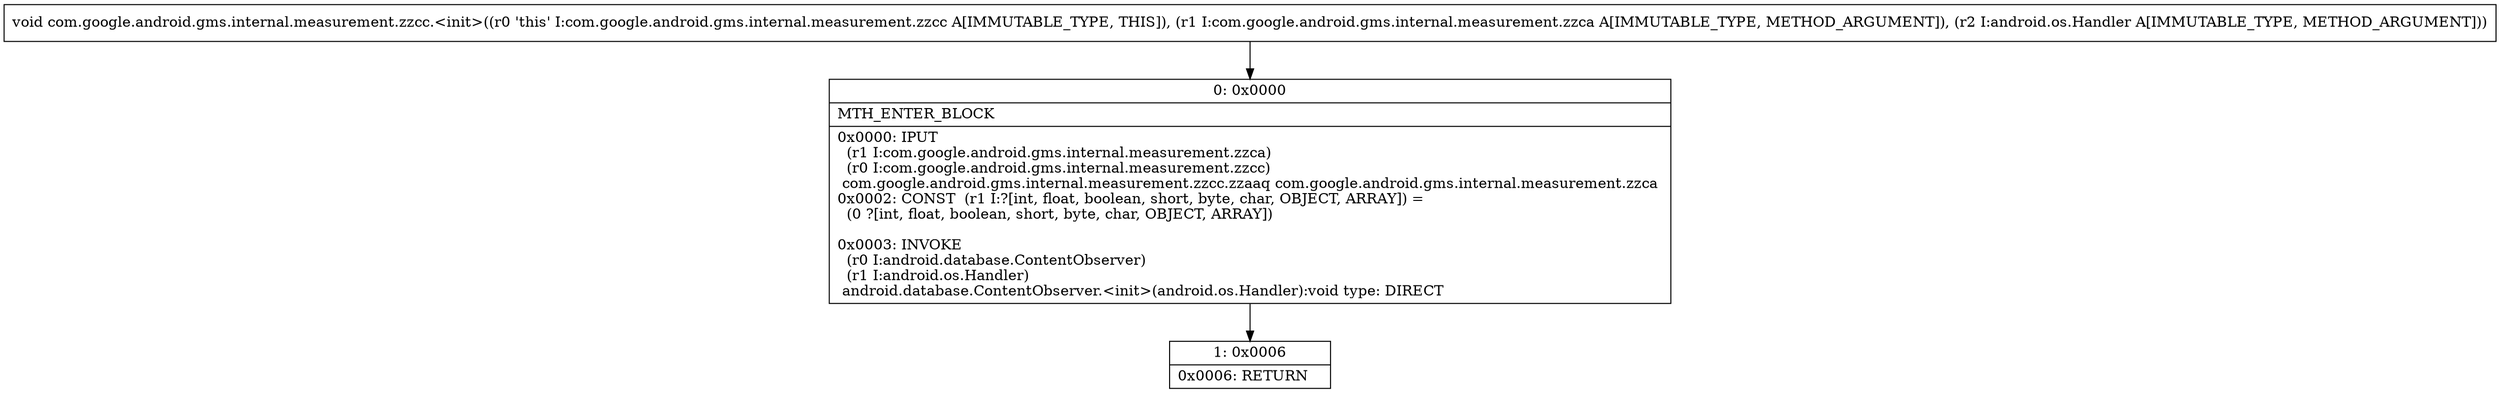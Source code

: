 digraph "CFG forcom.google.android.gms.internal.measurement.zzcc.\<init\>(Lcom\/google\/android\/gms\/internal\/measurement\/zzca;Landroid\/os\/Handler;)V" {
Node_0 [shape=record,label="{0\:\ 0x0000|MTH_ENTER_BLOCK\l|0x0000: IPUT  \l  (r1 I:com.google.android.gms.internal.measurement.zzca)\l  (r0 I:com.google.android.gms.internal.measurement.zzcc)\l com.google.android.gms.internal.measurement.zzcc.zzaaq com.google.android.gms.internal.measurement.zzca \l0x0002: CONST  (r1 I:?[int, float, boolean, short, byte, char, OBJECT, ARRAY]) = \l  (0 ?[int, float, boolean, short, byte, char, OBJECT, ARRAY])\l \l0x0003: INVOKE  \l  (r0 I:android.database.ContentObserver)\l  (r1 I:android.os.Handler)\l android.database.ContentObserver.\<init\>(android.os.Handler):void type: DIRECT \l}"];
Node_1 [shape=record,label="{1\:\ 0x0006|0x0006: RETURN   \l}"];
MethodNode[shape=record,label="{void com.google.android.gms.internal.measurement.zzcc.\<init\>((r0 'this' I:com.google.android.gms.internal.measurement.zzcc A[IMMUTABLE_TYPE, THIS]), (r1 I:com.google.android.gms.internal.measurement.zzca A[IMMUTABLE_TYPE, METHOD_ARGUMENT]), (r2 I:android.os.Handler A[IMMUTABLE_TYPE, METHOD_ARGUMENT])) }"];
MethodNode -> Node_0;
Node_0 -> Node_1;
}

